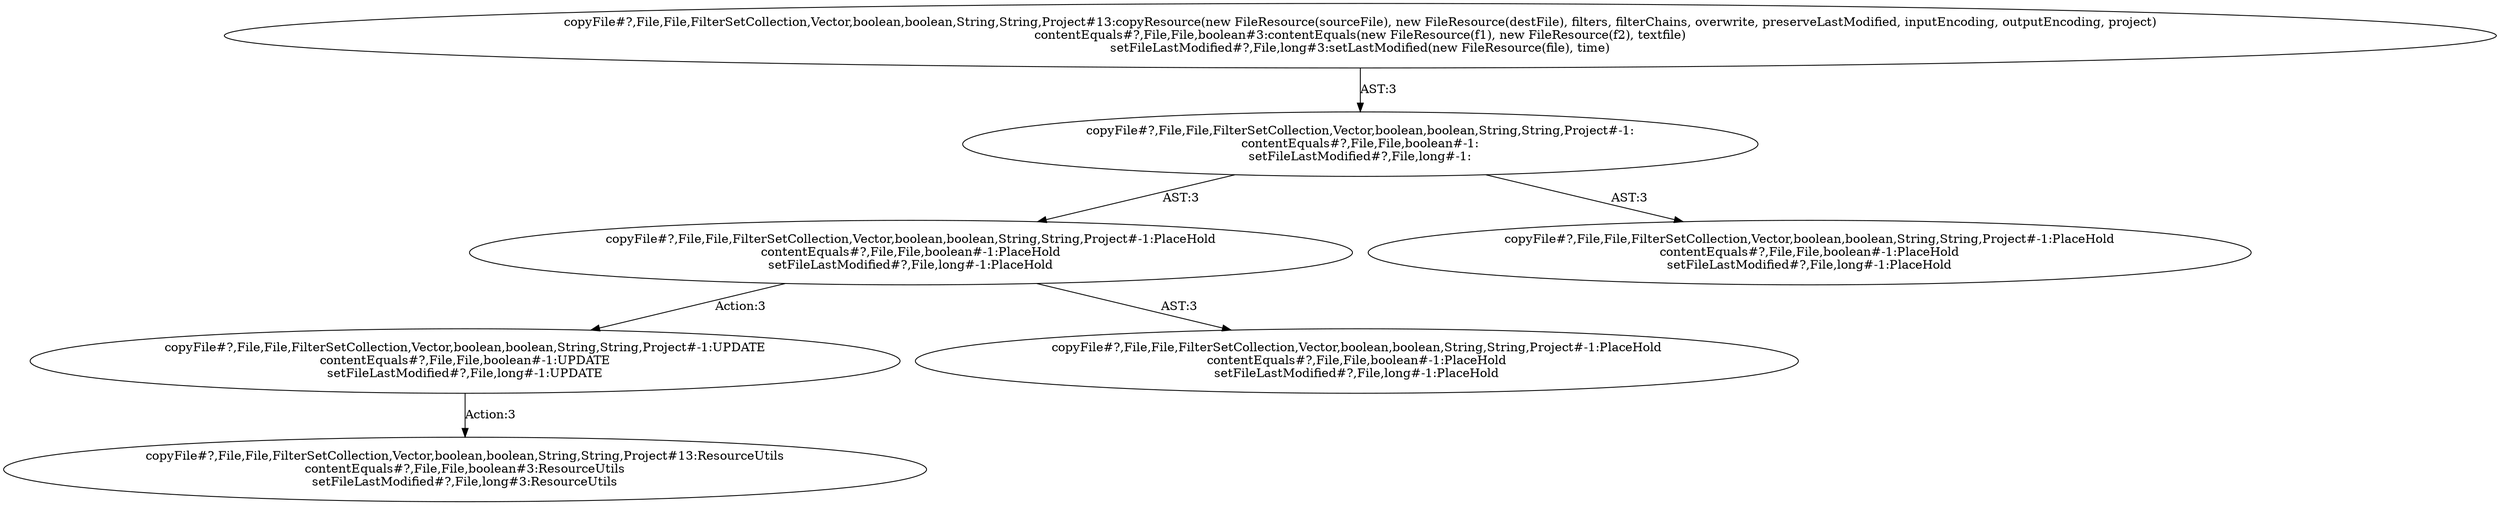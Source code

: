 digraph "Pattern" {
0 [label="copyFile#?,File,File,FilterSetCollection,Vector,boolean,boolean,String,String,Project#-1:UPDATE
contentEquals#?,File,File,boolean#-1:UPDATE
setFileLastModified#?,File,long#-1:UPDATE" shape=ellipse]
1 [label="copyFile#?,File,File,FilterSetCollection,Vector,boolean,boolean,String,String,Project#-1:PlaceHold
contentEquals#?,File,File,boolean#-1:PlaceHold
setFileLastModified#?,File,long#-1:PlaceHold" shape=ellipse]
2 [label="copyFile#?,File,File,FilterSetCollection,Vector,boolean,boolean,String,String,Project#-1:
contentEquals#?,File,File,boolean#-1:
setFileLastModified#?,File,long#-1:" shape=ellipse]
3 [label="copyFile#?,File,File,FilterSetCollection,Vector,boolean,boolean,String,String,Project#13:copyResource(new FileResource(sourceFile), new FileResource(destFile), filters, filterChains, overwrite, preserveLastModified, inputEncoding, outputEncoding, project)
contentEquals#?,File,File,boolean#3:contentEquals(new FileResource(f1), new FileResource(f2), textfile)
setFileLastModified#?,File,long#3:setLastModified(new FileResource(file), time)" shape=ellipse]
4 [label="copyFile#?,File,File,FilterSetCollection,Vector,boolean,boolean,String,String,Project#-1:PlaceHold
contentEquals#?,File,File,boolean#-1:PlaceHold
setFileLastModified#?,File,long#-1:PlaceHold" shape=ellipse]
5 [label="copyFile#?,File,File,FilterSetCollection,Vector,boolean,boolean,String,String,Project#-1:PlaceHold
contentEquals#?,File,File,boolean#-1:PlaceHold
setFileLastModified#?,File,long#-1:PlaceHold" shape=ellipse]
6 [label="copyFile#?,File,File,FilterSetCollection,Vector,boolean,boolean,String,String,Project#13:ResourceUtils
contentEquals#?,File,File,boolean#3:ResourceUtils
setFileLastModified#?,File,long#3:ResourceUtils" shape=ellipse]
0 -> 6 [label="Action:3"];
1 -> 0 [label="Action:3"];
1 -> 5 [label="AST:3"];
2 -> 1 [label="AST:3"];
2 -> 4 [label="AST:3"];
3 -> 2 [label="AST:3"];
}